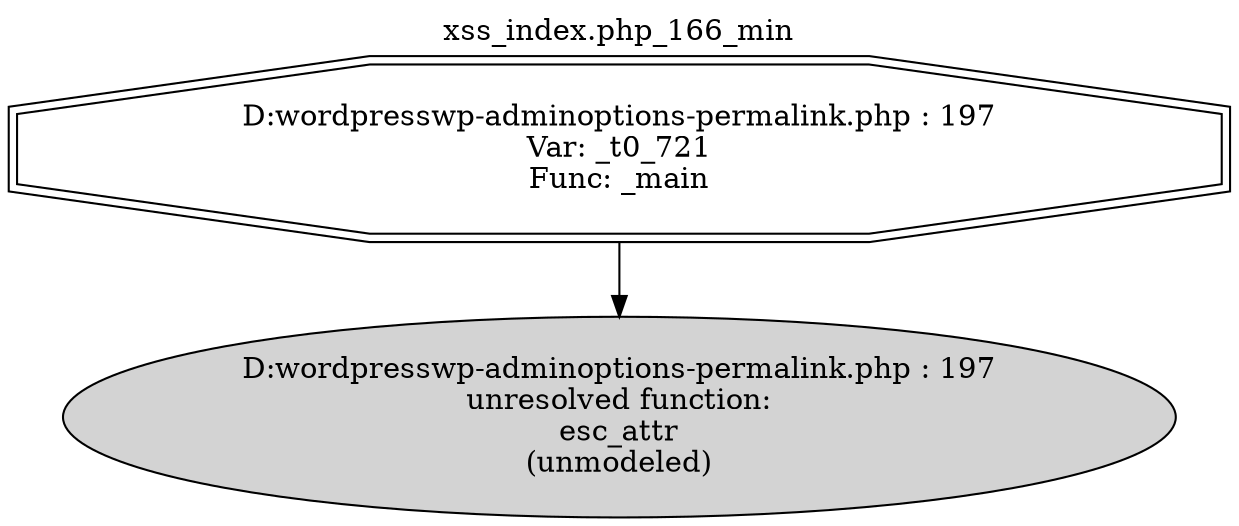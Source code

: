 digraph cfg {
  label="xss_index.php_166_min";
  labelloc=t;
  n1 [shape=doubleoctagon, label="D:\wordpress\wp-admin\options-permalink.php : 197\nVar: _t0_721\nFunc: _main\n"];
  n2 [shape=ellipse, label="D:\wordpress\wp-admin\options-permalink.php : 197\nunresolved function:\nesc_attr\n(unmodeled)\n",style=filled];
  n1 -> n2;
}
